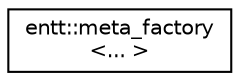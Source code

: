 digraph "Graphical Class Hierarchy"
{
 // LATEX_PDF_SIZE
  edge [fontname="Helvetica",fontsize="10",labelfontname="Helvetica",labelfontsize="10"];
  node [fontname="Helvetica",fontsize="10",shape=record];
  rankdir="LR";
  Node0 [label="entt::meta_factory\l\<... \>",height=0.2,width=0.4,color="black", fillcolor="white", style="filled",URL="$structentt_1_1meta__factory.html",tooltip="Meta factory to be used for reflection purposes."];
}
